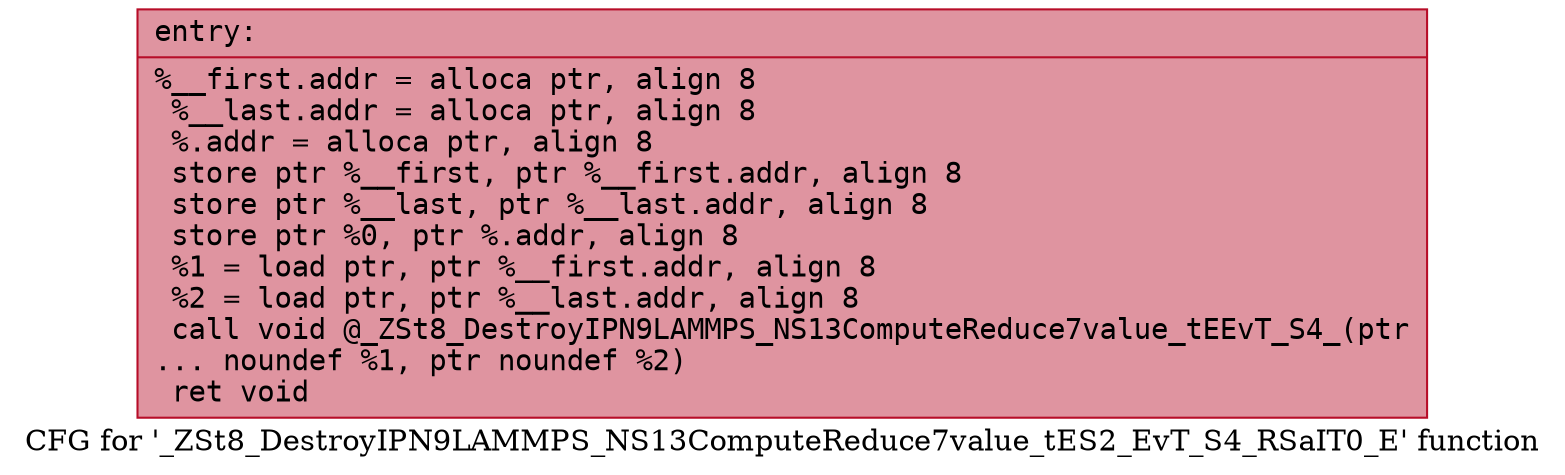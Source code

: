 digraph "CFG for '_ZSt8_DestroyIPN9LAMMPS_NS13ComputeReduce7value_tES2_EvT_S4_RSaIT0_E' function" {
	label="CFG for '_ZSt8_DestroyIPN9LAMMPS_NS13ComputeReduce7value_tES2_EvT_S4_RSaIT0_E' function";

	Node0x559140294670 [shape=record,color="#b70d28ff", style=filled, fillcolor="#b70d2870" fontname="Courier",label="{entry:\l|  %__first.addr = alloca ptr, align 8\l  %__last.addr = alloca ptr, align 8\l  %.addr = alloca ptr, align 8\l  store ptr %__first, ptr %__first.addr, align 8\l  store ptr %__last, ptr %__last.addr, align 8\l  store ptr %0, ptr %.addr, align 8\l  %1 = load ptr, ptr %__first.addr, align 8\l  %2 = load ptr, ptr %__last.addr, align 8\l  call void @_ZSt8_DestroyIPN9LAMMPS_NS13ComputeReduce7value_tEEvT_S4_(ptr\l... noundef %1, ptr noundef %2)\l  ret void\l}"];
}
